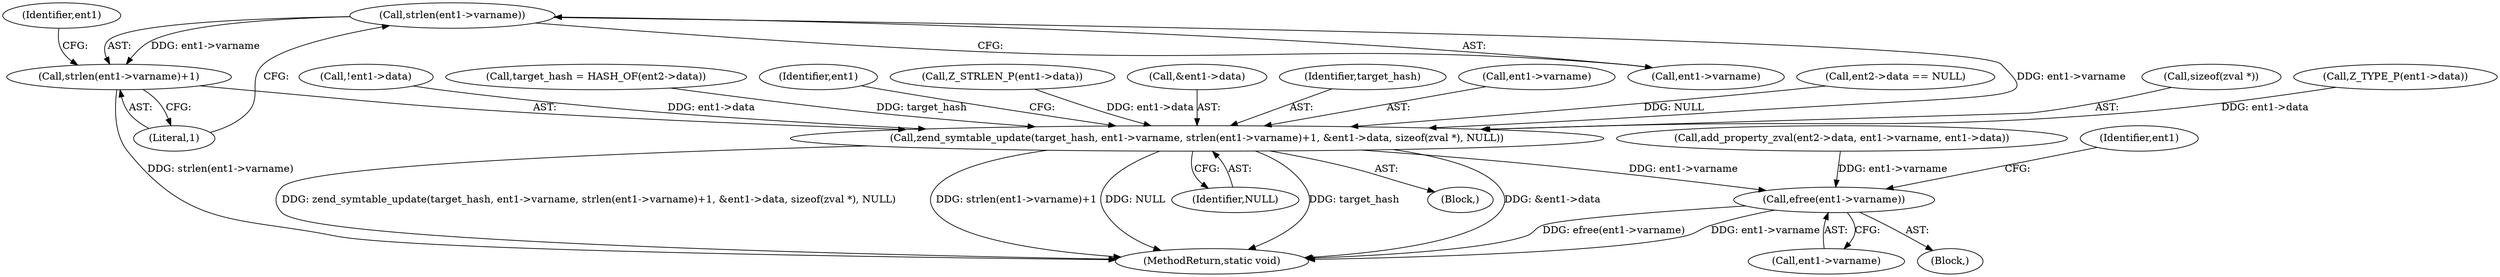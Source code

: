digraph "0_php_b1bd4119bcafab6f9a8f84d92cd65eec3afeface@API" {
"1000457" [label="(Call,strlen(ent1->varname))"];
"1000451" [label="(Call,zend_symtable_update(target_hash, ent1->varname, strlen(ent1->varname)+1, &ent1->data, sizeof(zval *), NULL))"];
"1000469" [label="(Call,efree(ent1->varname))"];
"1000456" [label="(Call,strlen(ent1->varname)+1)"];
"1000464" [label="(Identifier,ent1)"];
"1000528" [label="(MethodReturn,static void)"];
"1000457" [label="(Call,strlen(ent1->varname))"];
"1000452" [label="(Identifier,target_hash)"];
"1000453" [label="(Call,ent1->varname)"];
"1000451" [label="(Call,zend_symtable_update(target_hash, ent1->varname, strlen(ent1->varname)+1, &ent1->data, sizeof(zval *), NULL))"];
"1000435" [label="(Call,add_property_zval(ent2->data, ent1->varname, ent1->data))"];
"1000301" [label="(Block,)"];
"1000262" [label="(Call,ent2->data == NULL)"];
"1000456" [label="(Call,strlen(ent1->varname)+1)"];
"1000450" [label="(Block,)"];
"1000466" [label="(Call,sizeof(zval *))"];
"1000312" [label="(Call,Z_TYPE_P(ent1->data))"];
"1000458" [label="(Call,ent1->varname)"];
"1000185" [label="(Call,!ent1->data)"];
"1000469" [label="(Call,efree(ent1->varname))"];
"1000461" [label="(Literal,1)"];
"1000485" [label="(Identifier,ent1)"];
"1000291" [label="(Call,target_hash = HASH_OF(ent2->data))"];
"1000471" [label="(Identifier,ent1)"];
"1000318" [label="(Call,Z_STRLEN_P(ent1->data))"];
"1000470" [label="(Call,ent1->varname)"];
"1000468" [label="(Identifier,NULL)"];
"1000462" [label="(Call,&ent1->data)"];
"1000457" -> "1000456"  [label="AST: "];
"1000457" -> "1000458"  [label="CFG: "];
"1000458" -> "1000457"  [label="AST: "];
"1000461" -> "1000457"  [label="CFG: "];
"1000457" -> "1000451"  [label="DDG: ent1->varname"];
"1000457" -> "1000456"  [label="DDG: ent1->varname"];
"1000451" -> "1000450"  [label="AST: "];
"1000451" -> "1000468"  [label="CFG: "];
"1000452" -> "1000451"  [label="AST: "];
"1000453" -> "1000451"  [label="AST: "];
"1000456" -> "1000451"  [label="AST: "];
"1000462" -> "1000451"  [label="AST: "];
"1000466" -> "1000451"  [label="AST: "];
"1000468" -> "1000451"  [label="AST: "];
"1000471" -> "1000451"  [label="CFG: "];
"1000451" -> "1000528"  [label="DDG: NULL"];
"1000451" -> "1000528"  [label="DDG: target_hash"];
"1000451" -> "1000528"  [label="DDG: &ent1->data"];
"1000451" -> "1000528"  [label="DDG: zend_symtable_update(target_hash, ent1->varname, strlen(ent1->varname)+1, &ent1->data, sizeof(zval *), NULL)"];
"1000451" -> "1000528"  [label="DDG: strlen(ent1->varname)+1"];
"1000291" -> "1000451"  [label="DDG: target_hash"];
"1000185" -> "1000451"  [label="DDG: ent1->data"];
"1000312" -> "1000451"  [label="DDG: ent1->data"];
"1000318" -> "1000451"  [label="DDG: ent1->data"];
"1000262" -> "1000451"  [label="DDG: NULL"];
"1000451" -> "1000469"  [label="DDG: ent1->varname"];
"1000469" -> "1000301"  [label="AST: "];
"1000469" -> "1000470"  [label="CFG: "];
"1000470" -> "1000469"  [label="AST: "];
"1000485" -> "1000469"  [label="CFG: "];
"1000469" -> "1000528"  [label="DDG: efree(ent1->varname)"];
"1000469" -> "1000528"  [label="DDG: ent1->varname"];
"1000435" -> "1000469"  [label="DDG: ent1->varname"];
"1000456" -> "1000461"  [label="CFG: "];
"1000461" -> "1000456"  [label="AST: "];
"1000464" -> "1000456"  [label="CFG: "];
"1000456" -> "1000528"  [label="DDG: strlen(ent1->varname)"];
}
